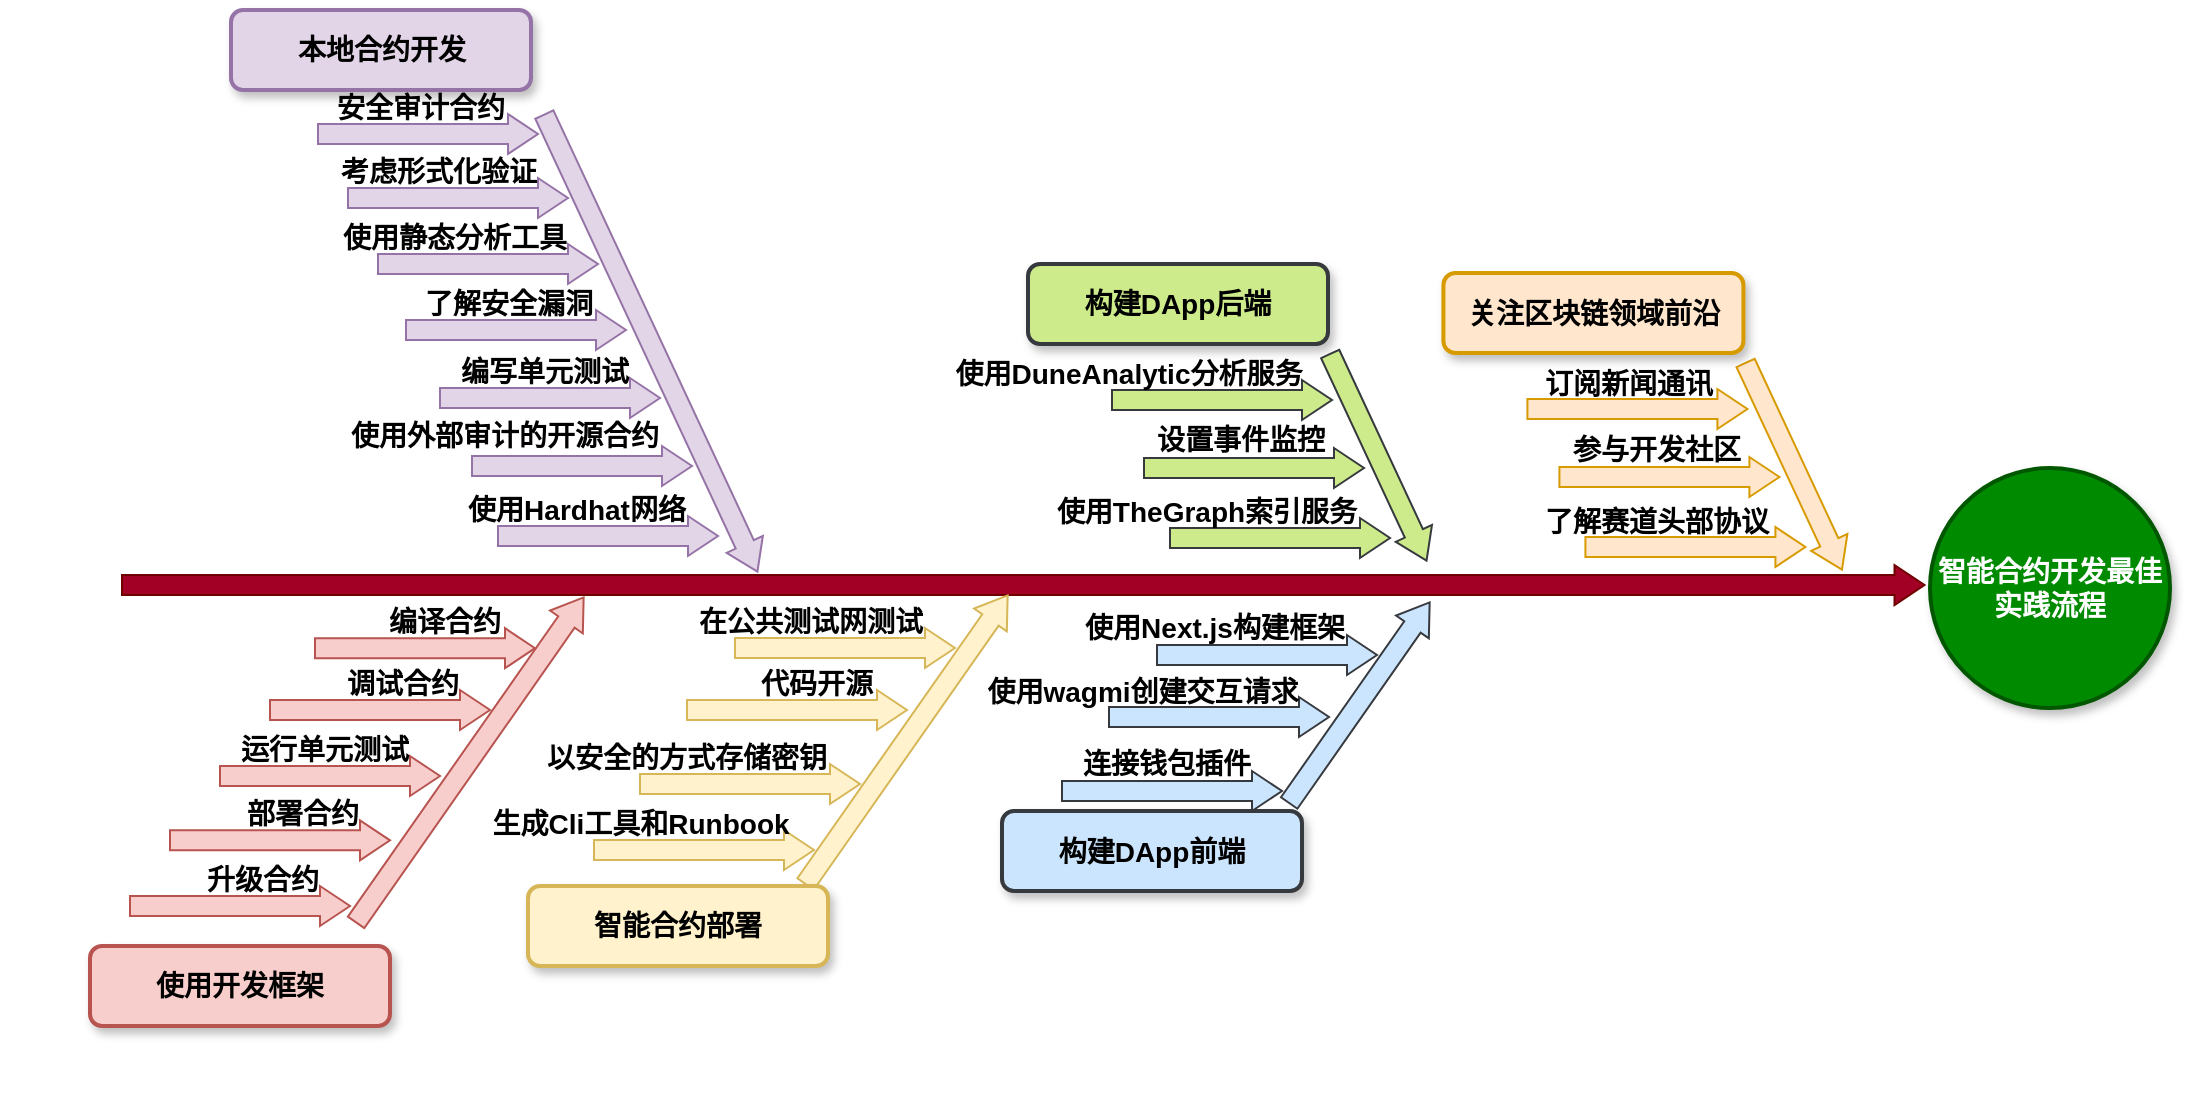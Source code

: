 <mxfile version="20.8.23" type="github">
  <diagram name="Page-1" id="b7a7eaba-c6c5-6fbe-34ae-1d3a4219ac39">
    <mxGraphModel dx="1434" dy="884" grid="1" gridSize="10" guides="1" tooltips="1" connect="1" arrows="1" fold="1" page="1" pageScale="1.5" pageWidth="1169" pageHeight="826" background="none" math="0" shadow="0">
      <root>
        <mxCell id="0" style=";html=1;" />
        <mxCell id="1" style=";html=1;" parent="0" />
        <mxCell id="279d4c6e8b4f5ae2-2" value="" style="html=1;shadow=0;dashed=0;align=center;verticalAlign=middle;shape=mxgraph.arrows2.arrow;dy=0.5;dx=15;direction=north;notch=0;rounded=0;strokeWidth=1;fontSize=14;rotation=35;fillColor=#f8cecc;strokeColor=#b85450;fontStyle=1" parent="1" vertex="1">
          <mxGeometry x="349.94" y="607.77" width="20" height="198.35" as="geometry" />
        </mxCell>
        <mxCell id="279d4c6e8b4f5ae2-5" value="" style="html=1;shadow=0;dashed=0;align=center;verticalAlign=middle;shape=mxgraph.arrows2.arrow;dy=0.5;dx=15;direction=north;notch=0;rounded=0;strokeWidth=1;fontSize=14;rotation=90;fillColor=#a20025;strokeColor=#6F0000;fontStyle=1;fontColor=#ffffff;" parent="1" vertex="1">
          <mxGeometry x="626.63" y="168.88" width="20" height="901.25" as="geometry" />
        </mxCell>
        <mxCell id="279d4c6e8b4f5ae2-6" value="" style="html=1;shadow=0;dashed=0;align=center;verticalAlign=middle;shape=mxgraph.arrows2.arrow;dy=0.5;dx=15;direction=north;notch=0;rounded=0;strokeWidth=1;fontSize=14;rotation=155;fillColor=#e1d5e7;strokeColor=#9673a6;fontStyle=1" parent="1" vertex="1">
          <mxGeometry x="440.44" y="372.46" width="20" height="252.11" as="geometry" />
        </mxCell>
        <mxCell id="279d4c6e8b4f5ae2-9" value="本地合约开发" style="rounded=1;whiteSpace=wrap;html=1;shadow=1;strokeWidth=2;fontSize=14;fillColor=#e1d5e7;strokeColor=#9673a6;align=center;fontStyle=1" parent="1" vertex="1">
          <mxGeometry x="240.5" y="332" width="150" height="40" as="geometry" />
        </mxCell>
        <mxCell id="279d4c6e8b4f5ae2-12" value="使用开发框架" style="rounded=1;whiteSpace=wrap;html=1;shadow=1;strokeWidth=2;fontSize=14;fillColor=#f8cecc;strokeColor=#b85450;align=center;fontStyle=1" parent="1" vertex="1">
          <mxGeometry x="170" y="800" width="150" height="40" as="geometry" />
        </mxCell>
        <mxCell id="279d4c6e8b4f5ae2-15" value="智能合约开发最佳实践流程" style="ellipse;whiteSpace=wrap;html=1;rounded=1;shadow=1;strokeWidth=2;fontSize=14;align=center;fontStyle=1;fillColor=#008a00;fontColor=#ffffff;strokeColor=#005700;" parent="1" vertex="1">
          <mxGeometry x="1090" y="561" width="120" height="120" as="geometry" />
        </mxCell>
        <mxCell id="KHwoJJ3RHJZZ6YcBAn-g-7" value="" style="group;align=center;fontSize=14;fontStyle=1" vertex="1" connectable="0" parent="1">
          <mxGeometry x="226" y="522" width="245" height="48" as="geometry" />
        </mxCell>
        <mxCell id="KHwoJJ3RHJZZ6YcBAn-g-4" value="" style="html=1;shadow=0;dashed=0;align=center;verticalAlign=middle;shape=mxgraph.arrows2.arrow;dy=0.5;dx=15;direction=north;notch=0;rounded=0;strokeWidth=1;fontSize=14;rotation=90;horizontal=0;labelPosition=left;verticalLabelPosition=middle;fillColor=#e1d5e7;strokeColor=#9673a6;fontStyle=1" vertex="1" parent="KHwoJJ3RHJZZ6YcBAn-g-7">
          <mxGeometry x="180" y="-17" width="20" height="110" as="geometry" />
        </mxCell>
        <mxCell id="KHwoJJ3RHJZZ6YcBAn-g-5" value="&lt;font style=&quot;font-size: 14px;&quot;&gt;使用外部审计的开源合约&lt;/font&gt;" style="text;html=1;align=center;verticalAlign=middle;resizable=0;points=[];autosize=1;strokeColor=none;fillColor=none;fontSize=14;fontStyle=1" vertex="1" parent="KHwoJJ3RHJZZ6YcBAn-g-7">
          <mxGeometry x="61" y="8" width="180" height="30" as="geometry" />
        </mxCell>
        <mxCell id="KHwoJJ3RHJZZ6YcBAn-g-8" value="" style="group;align=center;fontSize=14;fontStyle=1" vertex="1" connectable="0" parent="1">
          <mxGeometry x="309" y="560" width="175" height="45" as="geometry" />
        </mxCell>
        <mxCell id="279d4c6e8b4f5ae2-22" value="" style="html=1;shadow=0;dashed=0;align=center;verticalAlign=middle;shape=mxgraph.arrows2.arrow;dy=0.5;dx=15;direction=north;notch=0;rounded=0;strokeWidth=1;fontSize=14;rotation=90;horizontal=0;labelPosition=left;verticalLabelPosition=middle;fillColor=#e1d5e7;strokeColor=#9673a6;fontStyle=1" parent="KHwoJJ3RHJZZ6YcBAn-g-8" vertex="1">
          <mxGeometry x="110" y="-20" width="20" height="110" as="geometry" />
        </mxCell>
        <mxCell id="KHwoJJ3RHJZZ6YcBAn-g-6" value="&lt;font style=&quot;font-size: 14px;&quot;&gt;使用Hardhat网络&lt;/font&gt;" style="text;html=1;align=center;verticalAlign=middle;resizable=0;points=[];autosize=1;strokeColor=none;fillColor=none;fontSize=14;fontStyle=1" vertex="1" parent="KHwoJJ3RHJZZ6YcBAn-g-8">
          <mxGeometry x="39" y="7" width="130" height="30" as="geometry" />
        </mxCell>
        <mxCell id="KHwoJJ3RHJZZ6YcBAn-g-9" value="" style="group;align=center;fontSize=14;fontStyle=1" vertex="1" connectable="0" parent="1">
          <mxGeometry x="210" y="488" width="245" height="48" as="geometry" />
        </mxCell>
        <mxCell id="KHwoJJ3RHJZZ6YcBAn-g-10" value="" style="html=1;shadow=0;dashed=0;align=center;verticalAlign=middle;shape=mxgraph.arrows2.arrow;dy=0.5;dx=15;direction=north;notch=0;rounded=0;strokeWidth=1;fontSize=14;rotation=90;horizontal=0;labelPosition=left;verticalLabelPosition=middle;fillColor=#e1d5e7;strokeColor=#9673a6;fontStyle=1" vertex="1" parent="KHwoJJ3RHJZZ6YcBAn-g-9">
          <mxGeometry x="180" y="-17" width="20" height="110" as="geometry" />
        </mxCell>
        <mxCell id="KHwoJJ3RHJZZ6YcBAn-g-11" value="&lt;font style=&quot;font-size: 14px;&quot;&gt;编写单元测试&lt;/font&gt;" style="text;html=1;align=center;verticalAlign=middle;resizable=0;points=[];autosize=1;strokeColor=none;fillColor=none;fontSize=14;fontStyle=1" vertex="1" parent="KHwoJJ3RHJZZ6YcBAn-g-9">
          <mxGeometry x="132" y="10" width="110" height="30" as="geometry" />
        </mxCell>
        <mxCell id="KHwoJJ3RHJZZ6YcBAn-g-13" value="" style="group;align=center;fontSize=14;fontStyle=1" vertex="1" connectable="0" parent="1">
          <mxGeometry x="193" y="454" width="245" height="48" as="geometry" />
        </mxCell>
        <mxCell id="KHwoJJ3RHJZZ6YcBAn-g-14" value="" style="html=1;shadow=0;dashed=0;align=center;verticalAlign=middle;shape=mxgraph.arrows2.arrow;dy=0.5;dx=15;direction=north;notch=0;rounded=0;strokeWidth=1;fontSize=14;rotation=90;horizontal=0;labelPosition=left;verticalLabelPosition=middle;fillColor=#e1d5e7;strokeColor=#9673a6;fontStyle=1" vertex="1" parent="KHwoJJ3RHJZZ6YcBAn-g-13">
          <mxGeometry x="180" y="-17" width="20" height="110" as="geometry" />
        </mxCell>
        <mxCell id="KHwoJJ3RHJZZ6YcBAn-g-15" value="&lt;font style=&quot;font-size: 14px;&quot;&gt;了解安全漏洞&lt;/font&gt;" style="text;html=1;align=center;verticalAlign=middle;resizable=0;points=[];autosize=1;strokeColor=none;fillColor=none;fontSize=14;fontStyle=1" vertex="1" parent="KHwoJJ3RHJZZ6YcBAn-g-13">
          <mxGeometry x="131" y="10" width="110" height="30" as="geometry" />
        </mxCell>
        <mxCell id="KHwoJJ3RHJZZ6YcBAn-g-16" value="" style="group;align=center;fontSize=14;fontStyle=1" vertex="1" connectable="0" parent="1">
          <mxGeometry x="349" y="421" width="260" height="48" as="geometry" />
        </mxCell>
        <mxCell id="KHwoJJ3RHJZZ6YcBAn-g-17" value="" style="html=1;shadow=0;dashed=0;align=center;verticalAlign=middle;shape=mxgraph.arrows2.arrow;dy=0.5;dx=15;direction=north;notch=0;rounded=0;strokeWidth=1;fontSize=14;rotation=90;horizontal=0;labelPosition=left;verticalLabelPosition=middle;fillColor=#e1d5e7;strokeColor=#9673a6;fontStyle=1" vertex="1" parent="KHwoJJ3RHJZZ6YcBAn-g-16">
          <mxGeometry x="10" y="-17" width="20" height="110" as="geometry" />
        </mxCell>
        <mxCell id="KHwoJJ3RHJZZ6YcBAn-g-18" value="&lt;font style=&quot;font-size: 14px;&quot;&gt;使用静态分析工具&lt;/font&gt;" style="text;html=1;align=center;verticalAlign=middle;resizable=0;points=[];autosize=1;strokeColor=none;fillColor=none;fontSize=14;fontStyle=1" vertex="1" parent="KHwoJJ3RHJZZ6YcBAn-g-16">
          <mxGeometry x="-67" y="10" width="140" height="30" as="geometry" />
        </mxCell>
        <mxCell id="KHwoJJ3RHJZZ6YcBAn-g-19" value="" style="group;align=center;fontSize=14;fontStyle=1" vertex="1" connectable="0" parent="1">
          <mxGeometry x="334" y="388" width="260" height="48" as="geometry" />
        </mxCell>
        <mxCell id="KHwoJJ3RHJZZ6YcBAn-g-20" value="" style="html=1;shadow=0;dashed=0;align=center;verticalAlign=middle;shape=mxgraph.arrows2.arrow;dy=0.5;dx=15;direction=north;notch=0;rounded=0;strokeWidth=1;fontSize=14;rotation=90;horizontal=0;labelPosition=left;verticalLabelPosition=middle;fillColor=#e1d5e7;strokeColor=#9673a6;fontStyle=1" vertex="1" parent="KHwoJJ3RHJZZ6YcBAn-g-19">
          <mxGeometry x="10" y="-17" width="20" height="110" as="geometry" />
        </mxCell>
        <mxCell id="KHwoJJ3RHJZZ6YcBAn-g-21" value="&lt;span style=&quot;font-size: 14px;&quot;&gt;考虑形式化验证&lt;/span&gt;" style="text;html=1;align=center;verticalAlign=middle;resizable=0;points=[];autosize=1;strokeColor=none;fillColor=none;fontSize=14;fontStyle=1" vertex="1" parent="KHwoJJ3RHJZZ6YcBAn-g-19">
          <mxGeometry x="-50" y="10" width="120" height="30" as="geometry" />
        </mxCell>
        <mxCell id="KHwoJJ3RHJZZ6YcBAn-g-22" value="" style="group;align=center;fontSize=14;fontStyle=1" vertex="1" connectable="0" parent="1">
          <mxGeometry x="319" y="356" width="260" height="48" as="geometry" />
        </mxCell>
        <mxCell id="KHwoJJ3RHJZZ6YcBAn-g-23" value="" style="html=1;shadow=0;dashed=0;align=center;verticalAlign=middle;shape=mxgraph.arrows2.arrow;dy=0.5;dx=15;direction=north;notch=0;rounded=0;strokeWidth=1;fontSize=14;rotation=90;horizontal=0;labelPosition=left;verticalLabelPosition=middle;fillColor=#e1d5e7;strokeColor=#9673a6;fontStyle=1" vertex="1" parent="KHwoJJ3RHJZZ6YcBAn-g-22">
          <mxGeometry x="10" y="-17" width="20" height="110" as="geometry" />
        </mxCell>
        <mxCell id="KHwoJJ3RHJZZ6YcBAn-g-24" value="&lt;span style=&quot;font-size: 14px;&quot;&gt;安全审计合约&lt;/span&gt;" style="text;html=1;align=center;verticalAlign=middle;resizable=0;points=[];autosize=1;strokeColor=none;fillColor=none;fontSize=14;fontStyle=1" vertex="1" parent="KHwoJJ3RHJZZ6YcBAn-g-22">
          <mxGeometry x="-39" y="10" width="110" height="30" as="geometry" />
        </mxCell>
        <mxCell id="KHwoJJ3RHJZZ6YcBAn-g-25" value="" style="html=1;shadow=0;dashed=0;align=center;verticalAlign=middle;shape=mxgraph.arrows2.arrow;dy=0.5;dx=15;direction=north;notch=0;rounded=0;strokeWidth=1;fontSize=14;rotation=35;fillColor=#fff2cc;strokeColor=#d6b656;fontStyle=1" vertex="1" parent="1">
          <mxGeometry x="568.31" y="608.77" width="20" height="176.14" as="geometry" />
        </mxCell>
        <mxCell id="KHwoJJ3RHJZZ6YcBAn-g-26" value="智能合约部署" style="rounded=1;whiteSpace=wrap;html=1;shadow=1;strokeWidth=2;fontSize=14;fillColor=#fff2cc;strokeColor=#d6b656;align=center;fontStyle=1" vertex="1" parent="1">
          <mxGeometry x="389" y="770" width="150" height="40" as="geometry" />
        </mxCell>
        <mxCell id="KHwoJJ3RHJZZ6YcBAn-g-33" value="" style="group;align=center;fontSize=14;fontStyle=1" vertex="1" connectable="0" parent="1">
          <mxGeometry x="125" y="745" width="175" height="45" as="geometry" />
        </mxCell>
        <mxCell id="KHwoJJ3RHJZZ6YcBAn-g-34" value="" style="html=1;shadow=0;dashed=0;align=center;verticalAlign=middle;shape=mxgraph.arrows2.arrow;dy=0.5;dx=15;direction=north;notch=0;rounded=0;strokeWidth=1;fontSize=14;rotation=90;horizontal=0;labelPosition=left;verticalLabelPosition=middle;fillColor=#f8cecc;strokeColor=#b85450;fontStyle=1" vertex="1" parent="KHwoJJ3RHJZZ6YcBAn-g-33">
          <mxGeometry x="110" y="-20" width="20" height="110" as="geometry" />
        </mxCell>
        <mxCell id="KHwoJJ3RHJZZ6YcBAn-g-35" value="升级合约" style="text;html=1;align=center;verticalAlign=middle;resizable=0;points=[];autosize=1;strokeColor=none;fillColor=none;fontSize=14;fontStyle=1" vertex="1" parent="KHwoJJ3RHJZZ6YcBAn-g-33">
          <mxGeometry x="91" y="7" width="80" height="30" as="geometry" />
        </mxCell>
        <mxCell id="KHwoJJ3RHJZZ6YcBAn-g-36" value="" style="group;align=center;fontSize=14;fontStyle=1" vertex="1" connectable="0" parent="1">
          <mxGeometry x="145" y="712.15" width="175" height="45" as="geometry" />
        </mxCell>
        <mxCell id="KHwoJJ3RHJZZ6YcBAn-g-37" value="" style="html=1;shadow=0;dashed=0;align=center;verticalAlign=middle;shape=mxgraph.arrows2.arrow;dy=0.5;dx=15;direction=north;notch=0;rounded=0;strokeWidth=1;fontSize=14;rotation=90;horizontal=0;labelPosition=left;verticalLabelPosition=middle;fillColor=#f8cecc;strokeColor=#b85450;fontStyle=1" vertex="1" parent="KHwoJJ3RHJZZ6YcBAn-g-36">
          <mxGeometry x="110" y="-20" width="20" height="110" as="geometry" />
        </mxCell>
        <mxCell id="KHwoJJ3RHJZZ6YcBAn-g-38" value="部署合约" style="text;html=1;align=center;verticalAlign=middle;resizable=0;points=[];autosize=1;strokeColor=none;fillColor=none;fontSize=14;fontStyle=1" vertex="1" parent="KHwoJJ3RHJZZ6YcBAn-g-36">
          <mxGeometry x="91" y="7" width="80" height="30" as="geometry" />
        </mxCell>
        <mxCell id="KHwoJJ3RHJZZ6YcBAn-g-44" value="" style="group;align=center;fontSize=14;fontStyle=1" vertex="1" connectable="0" parent="1">
          <mxGeometry x="195" y="647" width="186" height="78" as="geometry" />
        </mxCell>
        <mxCell id="KHwoJJ3RHJZZ6YcBAn-g-45" value="" style="html=1;shadow=0;dashed=0;align=center;verticalAlign=middle;shape=mxgraph.arrows2.arrow;dy=0.5;dx=15;direction=north;notch=0;rounded=0;strokeWidth=1;fontSize=14;rotation=90;horizontal=0;labelPosition=left;verticalLabelPosition=middle;fillColor=#f8cecc;strokeColor=#b85450;fontStyle=1" vertex="1" parent="KHwoJJ3RHJZZ6YcBAn-g-44">
          <mxGeometry x="110" y="-20" width="20" height="110" as="geometry" />
        </mxCell>
        <mxCell id="KHwoJJ3RHJZZ6YcBAn-g-46" value="调试合约" style="text;html=1;align=center;verticalAlign=middle;resizable=0;points=[];autosize=1;strokeColor=none;fillColor=none;fontSize=14;fontStyle=1" vertex="1" parent="KHwoJJ3RHJZZ6YcBAn-g-44">
          <mxGeometry x="91" y="7" width="80" height="30" as="geometry" />
        </mxCell>
        <mxCell id="KHwoJJ3RHJZZ6YcBAn-g-41" value="" style="group;align=center;fontSize=14;fontStyle=1" vertex="1" connectable="0" parent="KHwoJJ3RHJZZ6YcBAn-g-44">
          <mxGeometry x="-25" y="33" width="186" height="45" as="geometry" />
        </mxCell>
        <mxCell id="KHwoJJ3RHJZZ6YcBAn-g-42" value="" style="html=1;shadow=0;dashed=0;align=center;verticalAlign=middle;shape=mxgraph.arrows2.arrow;dy=0.5;dx=15;direction=north;notch=0;rounded=0;strokeWidth=1;fontSize=14;rotation=90;horizontal=0;labelPosition=left;verticalLabelPosition=middle;fillColor=#f8cecc;strokeColor=#b85450;fontStyle=1" vertex="1" parent="KHwoJJ3RHJZZ6YcBAn-g-41">
          <mxGeometry x="110" y="-20" width="20" height="110" as="geometry" />
        </mxCell>
        <mxCell id="KHwoJJ3RHJZZ6YcBAn-g-43" value="运行单元测试" style="text;html=1;align=center;verticalAlign=middle;resizable=0;points=[];autosize=1;strokeColor=none;fillColor=none;fontSize=14;fontStyle=1" vertex="1" parent="KHwoJJ3RHJZZ6YcBAn-g-41">
          <mxGeometry x="62" y="7" width="110" height="30" as="geometry" />
        </mxCell>
        <mxCell id="KHwoJJ3RHJZZ6YcBAn-g-47" value="" style="group;align=center;fontSize=14;fontStyle=1" vertex="1" connectable="0" parent="1">
          <mxGeometry x="217.5" y="616.1" width="186" height="45" as="geometry" />
        </mxCell>
        <mxCell id="KHwoJJ3RHJZZ6YcBAn-g-48" value="" style="html=1;shadow=0;dashed=0;align=center;verticalAlign=middle;shape=mxgraph.arrows2.arrow;dy=0.5;dx=15;direction=north;notch=0;rounded=0;strokeWidth=1;fontSize=14;rotation=90;horizontal=0;labelPosition=left;verticalLabelPosition=middle;fillColor=#f8cecc;strokeColor=#b85450;fontStyle=1" vertex="1" parent="KHwoJJ3RHJZZ6YcBAn-g-47">
          <mxGeometry x="110" y="-20" width="20" height="110" as="geometry" />
        </mxCell>
        <mxCell id="KHwoJJ3RHJZZ6YcBAn-g-49" value="编译合约" style="text;html=1;align=center;verticalAlign=middle;resizable=0;points=[];autosize=1;strokeColor=none;fillColor=none;fontSize=14;fontStyle=1" vertex="1" parent="1">
          <mxGeometry x="306.5" y="623.1" width="80" height="30" as="geometry" />
        </mxCell>
        <mxCell id="KHwoJJ3RHJZZ6YcBAn-g-58" value="" style="group;align=center;fontSize=14;fontStyle=1" vertex="1" connectable="0" parent="1">
          <mxGeometry x="410" y="840" width="211" height="45" as="geometry" />
        </mxCell>
        <mxCell id="KHwoJJ3RHJZZ6YcBAn-g-59" value="" style="html=1;shadow=0;dashed=0;align=center;verticalAlign=middle;shape=mxgraph.arrows2.arrow;dy=0.5;dx=15;direction=north;notch=0;rounded=0;strokeWidth=1;fontSize=14;rotation=90;horizontal=0;labelPosition=left;verticalLabelPosition=middle;fillColor=#fff2cc;strokeColor=#d6b656;fontStyle=1" vertex="1" parent="KHwoJJ3RHJZZ6YcBAn-g-58">
          <mxGeometry x="127.5" y="-244" width="20" height="110" as="geometry" />
        </mxCell>
        <mxCell id="KHwoJJ3RHJZZ6YcBAn-g-60" value="在公共测试网测试" style="text;html=1;align=center;verticalAlign=middle;resizable=0;points=[];autosize=1;strokeColor=none;fillColor=none;fontSize=14;fontStyle=1" vertex="1" parent="1">
          <mxGeometry x="459.5" y="623" width="140" height="30" as="geometry" />
        </mxCell>
        <mxCell id="KHwoJJ3RHJZZ6YcBAn-g-64" value="" style="group;align=center;fontSize=14;fontStyle=1" vertex="1" connectable="0" parent="1">
          <mxGeometry x="562" y="523" width="245" height="48" as="geometry" />
        </mxCell>
        <mxCell id="KHwoJJ3RHJZZ6YcBAn-g-65" value="" style="html=1;shadow=0;dashed=0;align=center;verticalAlign=middle;shape=mxgraph.arrows2.arrow;dy=0.5;dx=15;direction=north;notch=0;rounded=0;strokeWidth=1;fontSize=14;rotation=90;horizontal=0;labelPosition=left;verticalLabelPosition=middle;fillColor=#cdeb8b;strokeColor=#36393d;fontStyle=1" vertex="1" parent="KHwoJJ3RHJZZ6YcBAn-g-64">
          <mxGeometry x="180" y="-17" width="20" height="110" as="geometry" />
        </mxCell>
        <mxCell id="KHwoJJ3RHJZZ6YcBAn-g-66" value="&lt;font style=&quot;font-size: 14px;&quot;&gt;设置事件监控&lt;/font&gt;" style="text;html=1;align=center;verticalAlign=middle;resizable=0;points=[];autosize=1;strokeColor=none;fillColor=none;fontSize=14;fontStyle=1" vertex="1" parent="KHwoJJ3RHJZZ6YcBAn-g-64">
          <mxGeometry x="128" y="9" width="110" height="30" as="geometry" />
        </mxCell>
        <mxCell id="KHwoJJ3RHJZZ6YcBAn-g-67" value="" style="group;align=center;fontSize=14;fontStyle=1" vertex="1" connectable="0" parent="1">
          <mxGeometry x="626" y="561" width="208" height="58.11" as="geometry" />
        </mxCell>
        <mxCell id="KHwoJJ3RHJZZ6YcBAn-g-68" value="" style="html=1;shadow=0;dashed=0;align=center;verticalAlign=middle;shape=mxgraph.arrows2.arrow;dy=0.5;dx=15;direction=north;notch=0;rounded=0;strokeWidth=1;fontSize=14;rotation=90;horizontal=0;labelPosition=left;verticalLabelPosition=middle;fillColor=#cdeb8b;strokeColor=#36393d;fontStyle=1" vertex="1" parent="KHwoJJ3RHJZZ6YcBAn-g-67">
          <mxGeometry x="129" y="-20" width="20" height="110" as="geometry" />
        </mxCell>
        <mxCell id="KHwoJJ3RHJZZ6YcBAn-g-69" value="&lt;font style=&quot;font-size: 14px;&quot;&gt;使用TheGraph索引服务&lt;/font&gt;" style="text;html=1;align=center;verticalAlign=middle;resizable=0;points=[];autosize=1;strokeColor=none;fillColor=none;fontSize=14;fontStyle=1" vertex="1" parent="KHwoJJ3RHJZZ6YcBAn-g-67">
          <mxGeometry x="17" y="7" width="170" height="30" as="geometry" />
        </mxCell>
        <mxCell id="KHwoJJ3RHJZZ6YcBAn-g-83" value="" style="html=1;shadow=0;dashed=0;align=center;verticalAlign=middle;shape=mxgraph.arrows2.arrow;dy=0.5;dx=15;direction=north;notch=0;rounded=0;strokeWidth=1;fontSize=14;rotation=155;fillColor=#cdeb8b;strokeColor=#36393d;fontStyle=1" vertex="1" parent="KHwoJJ3RHJZZ6YcBAn-g-67">
          <mxGeometry x="178.18" y="-62.36" width="20" height="114" as="geometry" />
        </mxCell>
        <mxCell id="KHwoJJ3RHJZZ6YcBAn-g-70" value="" style="group;align=center;fontSize=14;fontStyle=1" vertex="1" connectable="0" parent="1">
          <mxGeometry x="546" y="489" width="287" height="48" as="geometry" />
        </mxCell>
        <mxCell id="KHwoJJ3RHJZZ6YcBAn-g-71" value="" style="html=1;shadow=0;dashed=0;align=center;verticalAlign=middle;shape=mxgraph.arrows2.arrow;dy=0.5;dx=15;direction=north;notch=0;rounded=0;strokeWidth=1;fontSize=14;rotation=90;horizontal=0;labelPosition=left;verticalLabelPosition=middle;fillColor=#cdeb8b;strokeColor=#36393d;fontStyle=1" vertex="1" parent="KHwoJJ3RHJZZ6YcBAn-g-70">
          <mxGeometry x="180" y="-17" width="20" height="110" as="geometry" />
        </mxCell>
        <mxCell id="KHwoJJ3RHJZZ6YcBAn-g-72" value="&lt;font style=&quot;font-size: 14px;&quot;&gt;使用DuneAnalytic分析服务&lt;/font&gt;" style="text;html=1;align=center;verticalAlign=middle;resizable=0;points=[];autosize=1;strokeColor=none;fillColor=none;fontSize=14;fontStyle=1" vertex="1" parent="KHwoJJ3RHJZZ6YcBAn-g-70">
          <mxGeometry x="43" y="10" width="200" height="30" as="geometry" />
        </mxCell>
        <mxCell id="KHwoJJ3RHJZZ6YcBAn-g-63" value="构建DApp后端" style="rounded=1;whiteSpace=wrap;html=1;shadow=1;strokeWidth=2;fontSize=14;fillColor=#cdeb8b;strokeColor=#36393d;align=center;fontStyle=1" vertex="1" parent="KHwoJJ3RHJZZ6YcBAn-g-70">
          <mxGeometry x="93" y="-30" width="150" height="40" as="geometry" />
        </mxCell>
        <mxCell id="KHwoJJ3RHJZZ6YcBAn-g-53" value="" style="html=1;shadow=0;dashed=0;align=center;verticalAlign=middle;shape=mxgraph.arrows2.arrow;dy=0.5;dx=15;direction=north;notch=0;rounded=0;strokeWidth=1;fontSize=14;rotation=90;horizontal=0;labelPosition=left;verticalLabelPosition=middle;fillColor=#fff2cc;strokeColor=#d6b656;fontStyle=1" vertex="1" parent="1">
          <mxGeometry x="513.5" y="627" width="20" height="110" as="geometry" />
        </mxCell>
        <mxCell id="KHwoJJ3RHJZZ6YcBAn-g-54" value="代码开源" style="text;html=1;align=center;verticalAlign=middle;resizable=0;points=[];autosize=1;strokeColor=none;fillColor=none;fontSize=14;fontStyle=1" vertex="1" parent="1">
          <mxGeometry x="492.5" y="654" width="80" height="30" as="geometry" />
        </mxCell>
        <mxCell id="KHwoJJ3RHJZZ6YcBAn-g-55" value="" style="group;align=center;fontSize=14;fontStyle=1" vertex="1" connectable="0" parent="1">
          <mxGeometry x="380" y="684" width="211" height="45" as="geometry" />
        </mxCell>
        <mxCell id="KHwoJJ3RHJZZ6YcBAn-g-56" value="" style="html=1;shadow=0;dashed=0;align=center;verticalAlign=middle;shape=mxgraph.arrows2.arrow;dy=0.5;dx=15;direction=north;notch=0;rounded=0;strokeWidth=1;fontSize=14;rotation=90;horizontal=0;labelPosition=left;verticalLabelPosition=middle;fillColor=#fff2cc;strokeColor=#d6b656;fontStyle=1" vertex="1" parent="KHwoJJ3RHJZZ6YcBAn-g-55">
          <mxGeometry x="110" y="-20" width="20" height="110" as="geometry" />
        </mxCell>
        <mxCell id="KHwoJJ3RHJZZ6YcBAn-g-57" value="以安全的方式存储密钥" style="text;html=1;align=center;verticalAlign=middle;resizable=0;points=[];autosize=1;strokeColor=none;fillColor=none;fontSize=14;fontStyle=1" vertex="1" parent="KHwoJJ3RHJZZ6YcBAn-g-55">
          <mxGeometry x="8" y="7" width="160" height="30" as="geometry" />
        </mxCell>
        <mxCell id="KHwoJJ3RHJZZ6YcBAn-g-96" value="" style="group;align=center;fontSize=14;fontStyle=1" vertex="1" connectable="0" parent="1">
          <mxGeometry x="357" y="717" width="211" height="45" as="geometry" />
        </mxCell>
        <mxCell id="KHwoJJ3RHJZZ6YcBAn-g-97" value="" style="html=1;shadow=0;dashed=0;align=center;verticalAlign=middle;shape=mxgraph.arrows2.arrow;dy=0.5;dx=15;direction=north;notch=0;rounded=0;strokeWidth=1;fontSize=14;rotation=90;horizontal=0;labelPosition=left;verticalLabelPosition=middle;fillColor=#fff2cc;strokeColor=#d6b656;fontStyle=1" vertex="1" parent="KHwoJJ3RHJZZ6YcBAn-g-96">
          <mxGeometry x="110" y="-20" width="20" height="110" as="geometry" />
        </mxCell>
        <mxCell id="KHwoJJ3RHJZZ6YcBAn-g-98" value="生成Cli工具和Runbook" style="text;html=1;align=center;verticalAlign=middle;resizable=0;points=[];autosize=1;strokeColor=none;fillColor=none;fontSize=14;fontStyle=1" vertex="1" parent="KHwoJJ3RHJZZ6YcBAn-g-96">
          <mxGeometry x="3" y="7" width="170" height="30" as="geometry" />
        </mxCell>
        <mxCell id="KHwoJJ3RHJZZ6YcBAn-g-99" value="" style="html=1;shadow=0;dashed=0;align=center;verticalAlign=middle;shape=mxgraph.arrows2.arrow;dy=0.5;dx=15;direction=north;notch=0;rounded=0;strokeWidth=1;fontSize=14;rotation=35;fillColor=#cce5ff;strokeColor=#36393d;fontStyle=1" vertex="1" parent="1">
          <mxGeometry x="794.71" y="617.12" width="20" height="122.45" as="geometry" />
        </mxCell>
        <mxCell id="KHwoJJ3RHJZZ6YcBAn-g-100" value="构建DApp前端" style="rounded=1;whiteSpace=wrap;html=1;shadow=1;strokeWidth=2;fontSize=14;fillColor=#cce5ff;strokeColor=#36393d;align=center;fontStyle=1" vertex="1" parent="1">
          <mxGeometry x="626" y="732.5" width="150" height="40" as="geometry" />
        </mxCell>
        <mxCell id="KHwoJJ3RHJZZ6YcBAn-g-101" value="" style="html=1;shadow=0;dashed=0;align=center;verticalAlign=middle;shape=mxgraph.arrows2.arrow;dy=0.5;dx=15;direction=north;notch=0;rounded=0;strokeWidth=1;fontSize=14;rotation=90;horizontal=0;labelPosition=left;verticalLabelPosition=middle;fillColor=#cce5ff;strokeColor=#36393d;fontStyle=1" vertex="1" parent="1">
          <mxGeometry x="748.5" y="599.5" width="20" height="110" as="geometry" />
        </mxCell>
        <mxCell id="KHwoJJ3RHJZZ6YcBAn-g-102" value="使用Next.js构建框架" style="text;html=1;align=center;verticalAlign=middle;resizable=0;points=[];autosize=1;strokeColor=none;fillColor=none;fontSize=14;fontStyle=1" vertex="1" parent="1">
          <mxGeometry x="656.5" y="625.5" width="150" height="30" as="geometry" />
        </mxCell>
        <mxCell id="KHwoJJ3RHJZZ6YcBAn-g-103" value="" style="html=1;shadow=0;dashed=0;align=center;verticalAlign=middle;shape=mxgraph.arrows2.arrow;dy=0.5;dx=15;direction=north;notch=0;rounded=0;strokeWidth=1;fontSize=14;rotation=90;horizontal=0;labelPosition=left;verticalLabelPosition=middle;fillColor=#cce5ff;strokeColor=#36393d;fontStyle=1" vertex="1" parent="1">
          <mxGeometry x="724.5" y="630.5" width="20" height="110" as="geometry" />
        </mxCell>
        <mxCell id="KHwoJJ3RHJZZ6YcBAn-g-104" value="使用wagmi创建交互请求" style="text;html=1;align=center;verticalAlign=middle;resizable=0;points=[];autosize=1;strokeColor=none;fillColor=none;fontSize=14;fontStyle=1" vertex="1" parent="1">
          <mxGeometry x="605.5" y="657.5" width="180" height="30" as="geometry" />
        </mxCell>
        <mxCell id="KHwoJJ3RHJZZ6YcBAn-g-105" value="" style="group;align=center;fontSize=14;fontStyle=1" vertex="1" connectable="0" parent="1">
          <mxGeometry x="591" y="687.5" width="211" height="45" as="geometry" />
        </mxCell>
        <mxCell id="KHwoJJ3RHJZZ6YcBAn-g-106" value="" style="html=1;shadow=0;dashed=0;align=center;verticalAlign=middle;shape=mxgraph.arrows2.arrow;dy=0.5;dx=15;direction=north;notch=0;rounded=0;strokeWidth=1;fontSize=14;rotation=90;horizontal=0;labelPosition=left;verticalLabelPosition=middle;fillColor=#cce5ff;strokeColor=#36393d;fontStyle=1" vertex="1" parent="KHwoJJ3RHJZZ6YcBAn-g-105">
          <mxGeometry x="110" y="-20" width="20" height="110" as="geometry" />
        </mxCell>
        <mxCell id="KHwoJJ3RHJZZ6YcBAn-g-107" value="连接钱包插件" style="text;html=1;align=center;verticalAlign=middle;resizable=0;points=[];autosize=1;strokeColor=none;fillColor=none;fontSize=14;fontStyle=1" vertex="1" parent="KHwoJJ3RHJZZ6YcBAn-g-105">
          <mxGeometry x="62" y="6" width="110" height="30" as="geometry" />
        </mxCell>
        <mxCell id="KHwoJJ3RHJZZ6YcBAn-g-111" value="" style="group;align=center;fontSize=14;fontStyle=1" vertex="1" connectable="0" parent="1">
          <mxGeometry x="770.71" y="527.5" width="245" height="48" as="geometry" />
        </mxCell>
        <mxCell id="KHwoJJ3RHJZZ6YcBAn-g-112" value="" style="html=1;shadow=0;dashed=0;align=center;verticalAlign=middle;shape=mxgraph.arrows2.arrow;dy=0.5;dx=15;direction=north;notch=0;rounded=0;strokeWidth=1;fontSize=14;rotation=90;horizontal=0;labelPosition=left;verticalLabelPosition=middle;fillColor=#ffe6cc;strokeColor=#d79b00;fontStyle=1" vertex="1" parent="KHwoJJ3RHJZZ6YcBAn-g-111">
          <mxGeometry x="179" y="-17" width="20" height="110" as="geometry" />
        </mxCell>
        <mxCell id="KHwoJJ3RHJZZ6YcBAn-g-113" value="&lt;font style=&quot;font-size: 14px;&quot;&gt;参与开发社区&lt;/font&gt;" style="text;html=1;align=center;verticalAlign=middle;resizable=0;points=[];autosize=1;strokeColor=none;fillColor=none;fontSize=14;fontStyle=1" vertex="1" parent="KHwoJJ3RHJZZ6YcBAn-g-111">
          <mxGeometry x="127" y="9" width="110" height="30" as="geometry" />
        </mxCell>
        <mxCell id="KHwoJJ3RHJZZ6YcBAn-g-114" value="" style="html=1;shadow=0;dashed=0;align=center;verticalAlign=middle;shape=mxgraph.arrows2.arrow;dy=0.5;dx=15;direction=north;notch=0;rounded=0;strokeWidth=1;fontSize=14;rotation=90;horizontal=0;labelPosition=left;verticalLabelPosition=middle;fillColor=#ffe6cc;strokeColor=#d79b00;fontStyle=1" vertex="1" parent="1">
          <mxGeometry x="962.71" y="545.5" width="20" height="110" as="geometry" />
        </mxCell>
        <mxCell id="KHwoJJ3RHJZZ6YcBAn-g-115" value="&lt;font style=&quot;font-size: 14px;&quot;&gt;了解赛道头部协议&lt;/font&gt;" style="text;html=1;align=center;verticalAlign=middle;resizable=0;points=[];autosize=1;strokeColor=none;fillColor=none;fontSize=14;fontStyle=1" vertex="1" parent="1">
          <mxGeometry x="882.71" y="572.5" width="140" height="30" as="geometry" />
        </mxCell>
        <mxCell id="KHwoJJ3RHJZZ6YcBAn-g-116" value="" style="html=1;shadow=0;dashed=0;align=center;verticalAlign=middle;shape=mxgraph.arrows2.arrow;dy=0.5;dx=15;direction=north;notch=0;rounded=0;strokeWidth=1;fontSize=14;rotation=155;fillColor=#ffe6cc;strokeColor=#d79b00;fontStyle=1" vertex="1" parent="1">
          <mxGeometry x="1011.89" y="503.14" width="20" height="114" as="geometry" />
        </mxCell>
        <mxCell id="KHwoJJ3RHJZZ6YcBAn-g-117" value="" style="html=1;shadow=0;dashed=0;align=center;verticalAlign=middle;shape=mxgraph.arrows2.arrow;dy=0.5;dx=15;direction=north;notch=0;rounded=0;strokeWidth=1;fontSize=14;rotation=90;horizontal=0;labelPosition=left;verticalLabelPosition=middle;fillColor=#ffe6cc;strokeColor=#d79b00;fontStyle=1" vertex="1" parent="1">
          <mxGeometry x="933.71" y="476.5" width="20" height="110" as="geometry" />
        </mxCell>
        <mxCell id="KHwoJJ3RHJZZ6YcBAn-g-118" value="&lt;font style=&quot;font-size: 14px;&quot;&gt;订阅新闻通讯&lt;/font&gt;" style="text;html=1;align=center;verticalAlign=middle;resizable=0;points=[];autosize=1;strokeColor=none;fillColor=none;fontSize=14;fontStyle=1" vertex="1" parent="1">
          <mxGeometry x="883.71" y="503.5" width="110" height="30" as="geometry" />
        </mxCell>
        <mxCell id="KHwoJJ3RHJZZ6YcBAn-g-119" value="关注区块链领域前沿" style="rounded=1;whiteSpace=wrap;html=1;shadow=1;strokeWidth=2;fontSize=14;fillColor=#ffe6cc;strokeColor=#d79b00;align=center;fontStyle=1" vertex="1" parent="1">
          <mxGeometry x="846.71" y="463.5" width="150" height="40" as="geometry" />
        </mxCell>
      </root>
    </mxGraphModel>
  </diagram>
</mxfile>
